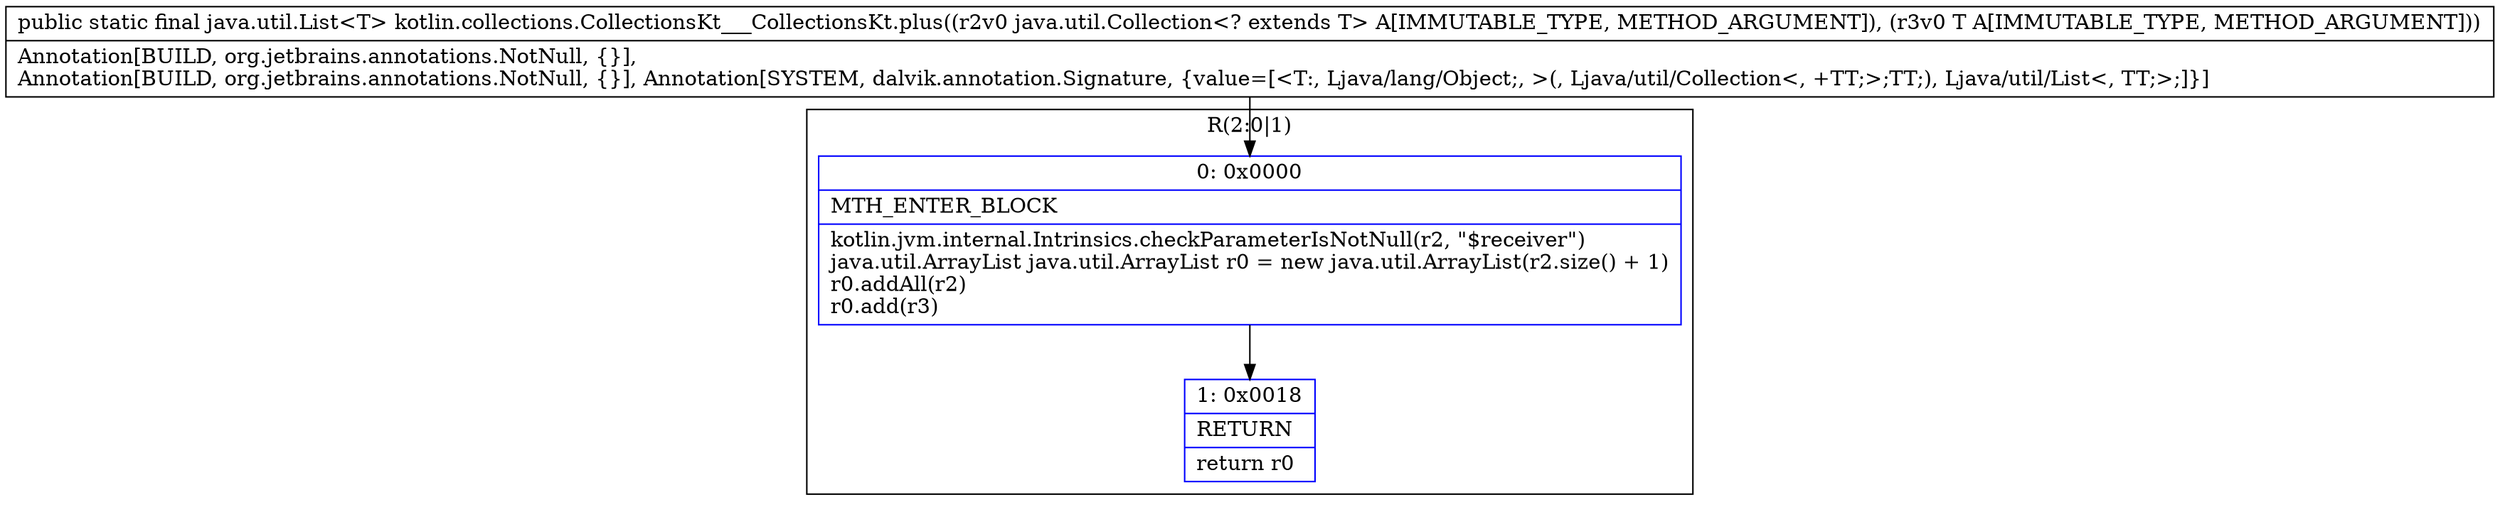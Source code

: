 digraph "CFG forkotlin.collections.CollectionsKt___CollectionsKt.plus(Ljava\/util\/Collection;Ljava\/lang\/Object;)Ljava\/util\/List;" {
subgraph cluster_Region_1095071818 {
label = "R(2:0|1)";
node [shape=record,color=blue];
Node_0 [shape=record,label="{0\:\ 0x0000|MTH_ENTER_BLOCK\l|kotlin.jvm.internal.Intrinsics.checkParameterIsNotNull(r2, \"$receiver\")\ljava.util.ArrayList java.util.ArrayList r0 = new java.util.ArrayList(r2.size() + 1)\lr0.addAll(r2)\lr0.add(r3)\l}"];
Node_1 [shape=record,label="{1\:\ 0x0018|RETURN\l|return r0\l}"];
}
MethodNode[shape=record,label="{public static final java.util.List\<T\> kotlin.collections.CollectionsKt___CollectionsKt.plus((r2v0 java.util.Collection\<? extends T\> A[IMMUTABLE_TYPE, METHOD_ARGUMENT]), (r3v0 T A[IMMUTABLE_TYPE, METHOD_ARGUMENT]))  | Annotation[BUILD, org.jetbrains.annotations.NotNull, \{\}], \lAnnotation[BUILD, org.jetbrains.annotations.NotNull, \{\}], Annotation[SYSTEM, dalvik.annotation.Signature, \{value=[\<T:, Ljava\/lang\/Object;, \>(, Ljava\/util\/Collection\<, +TT;\>;TT;), Ljava\/util\/List\<, TT;\>;]\}]\l}"];
MethodNode -> Node_0;
Node_0 -> Node_1;
}

